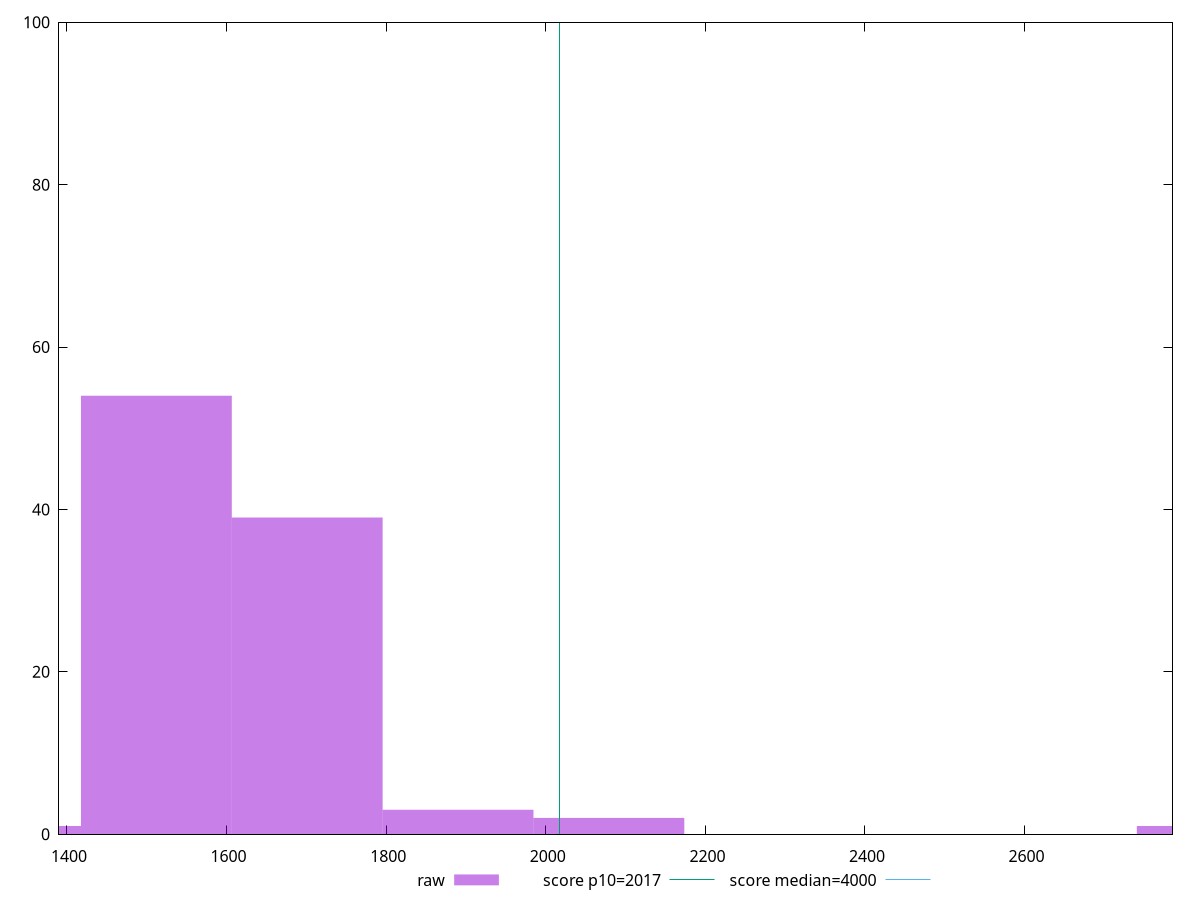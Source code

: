 reset

$raw <<EOF
1701.0657765087135 39
1512.0584680077454 54
1323.0511595067774 1
1890.0730850096818 3
2079.08039351065 2
2835.109627514523 1
EOF

set key outside below
set boxwidth 189.00730850096818
set xrange [1390.0400000000006:2785.308]
set yrange [0:100]
set trange [0:100]
set style fill transparent solid 0.5 noborder

set parametric
set terminal svg size 640, 490 enhanced background rgb 'white'
set output "report_00025_2021-02-22T21:38:55.199Z/mainthread-work-breakdown/samples/pages+cached+noadtech+nomedia/raw/histogram.svg"

plot $raw title "raw" with boxes, \
     2017,t title "score p10=2017", \
     4000,t title "score median=4000"

reset
